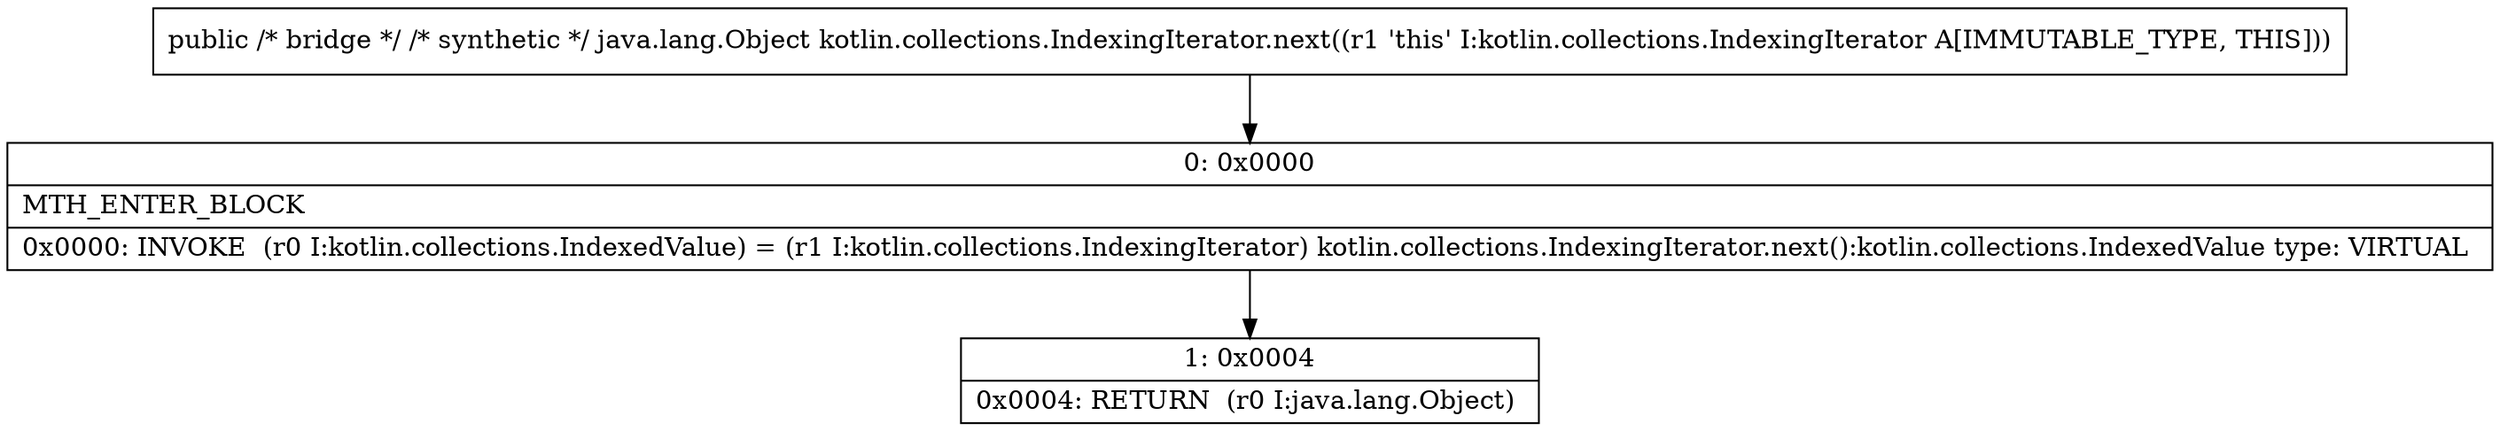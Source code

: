 digraph "CFG forkotlin.collections.IndexingIterator.next()Ljava\/lang\/Object;" {
Node_0 [shape=record,label="{0\:\ 0x0000|MTH_ENTER_BLOCK\l|0x0000: INVOKE  (r0 I:kotlin.collections.IndexedValue) = (r1 I:kotlin.collections.IndexingIterator) kotlin.collections.IndexingIterator.next():kotlin.collections.IndexedValue type: VIRTUAL \l}"];
Node_1 [shape=record,label="{1\:\ 0x0004|0x0004: RETURN  (r0 I:java.lang.Object) \l}"];
MethodNode[shape=record,label="{public \/* bridge *\/ \/* synthetic *\/ java.lang.Object kotlin.collections.IndexingIterator.next((r1 'this' I:kotlin.collections.IndexingIterator A[IMMUTABLE_TYPE, THIS])) }"];
MethodNode -> Node_0;
Node_0 -> Node_1;
}

